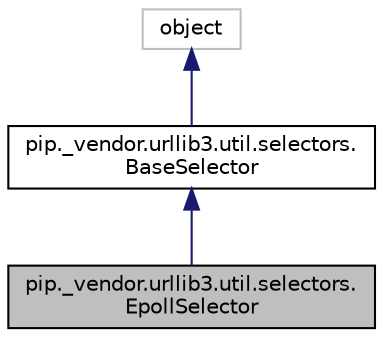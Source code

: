 digraph "pip._vendor.urllib3.util.selectors.EpollSelector"
{
  edge [fontname="Helvetica",fontsize="10",labelfontname="Helvetica",labelfontsize="10"];
  node [fontname="Helvetica",fontsize="10",shape=record];
  Node3 [label="pip._vendor.urllib3.util.selectors.\lEpollSelector",height=0.2,width=0.4,color="black", fillcolor="grey75", style="filled", fontcolor="black"];
  Node4 -> Node3 [dir="back",color="midnightblue",fontsize="10",style="solid",fontname="Helvetica"];
  Node4 [label="pip._vendor.urllib3.util.selectors.\lBaseSelector",height=0.2,width=0.4,color="black", fillcolor="white", style="filled",URL="$classpip_1_1__vendor_1_1urllib3_1_1util_1_1selectors_1_1_base_selector.html"];
  Node5 -> Node4 [dir="back",color="midnightblue",fontsize="10",style="solid",fontname="Helvetica"];
  Node5 [label="object",height=0.2,width=0.4,color="grey75", fillcolor="white", style="filled"];
}
